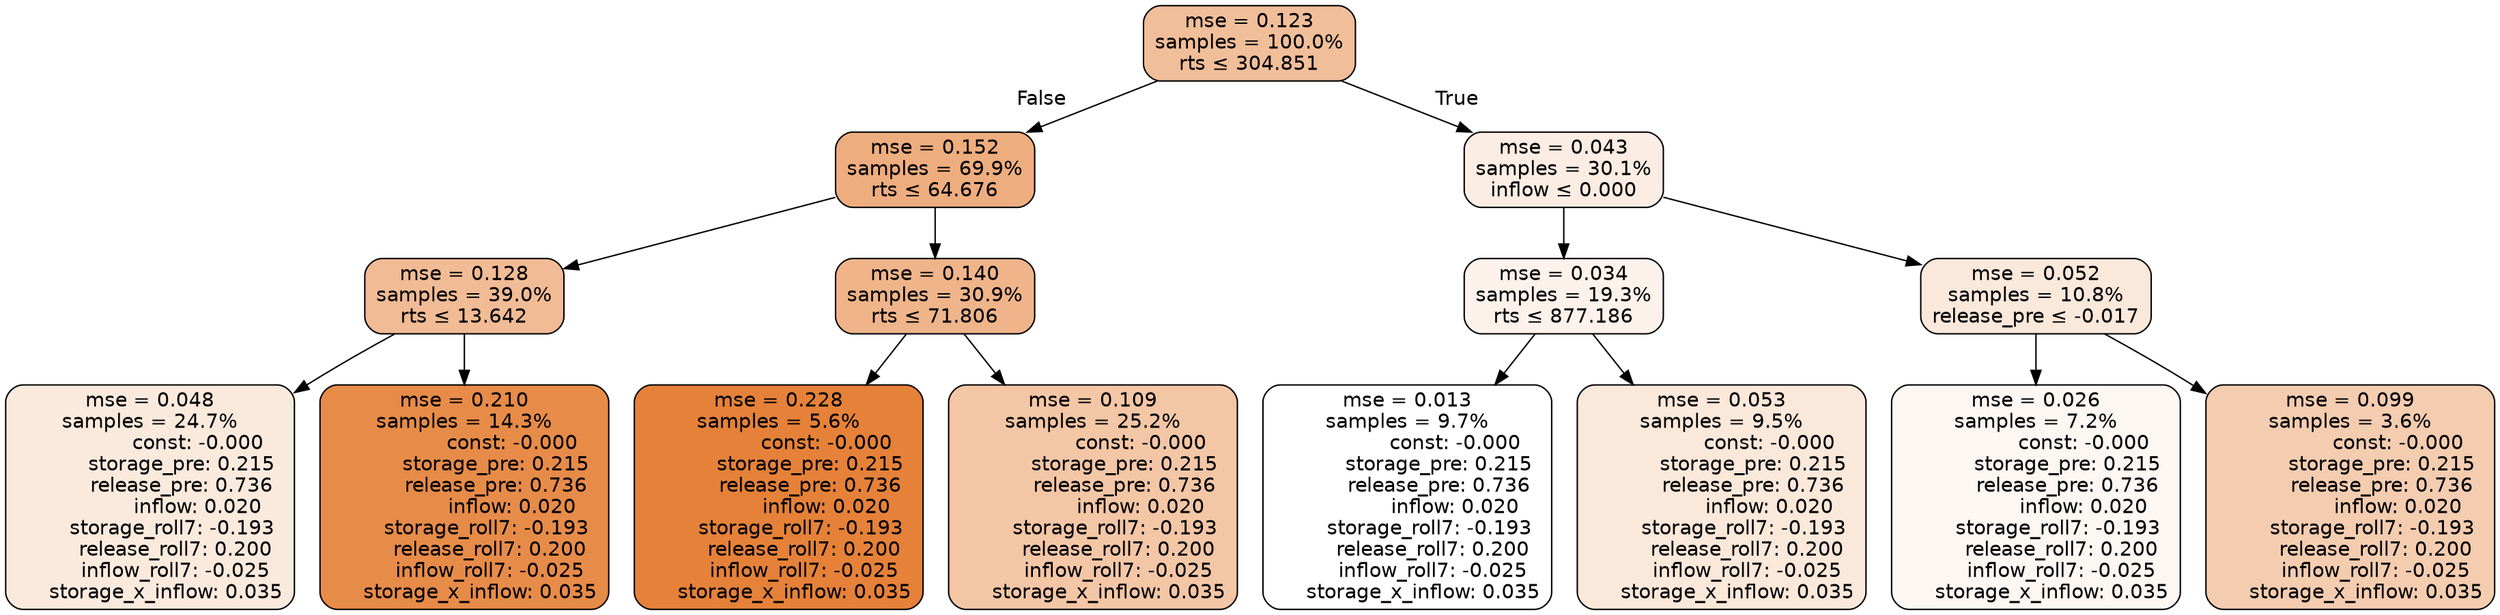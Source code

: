 digraph tree {
node [shape=rectangle, style="filled, rounded", color="black", fontname=helvetica] ;
edge [fontname=helvetica] ;
	"0" [label="mse = 0.123
samples = 100.0%
rts &le; 304.851", fillcolor="#f1be9a"]
	"1" [label="mse = 0.152
samples = 69.9%
rts &le; 64.676", fillcolor="#eead7f"]
	"2" [label="mse = 0.128
samples = 39.0%
rts &le; 13.642", fillcolor="#f1bb95"]
	"3" [label="mse = 0.048
samples = 24.7%
               const: -0.000
          storage_pre: 0.215
          release_pre: 0.736
               inflow: 0.020
       storage_roll7: -0.193
        release_roll7: 0.200
        inflow_roll7: -0.025
     storage_x_inflow: 0.035", fillcolor="#faeade"]
	"4" [label="mse = 0.210
samples = 14.3%
               const: -0.000
          storage_pre: 0.215
          release_pre: 0.736
               inflow: 0.020
       storage_roll7: -0.193
        release_roll7: 0.200
        inflow_roll7: -0.025
     storage_x_inflow: 0.035", fillcolor="#e78b49"]
	"5" [label="mse = 0.140
samples = 30.9%
rts &le; 71.806", fillcolor="#efb48a"]
	"6" [label="mse = 0.228
samples = 5.6%
               const: -0.000
          storage_pre: 0.215
          release_pre: 0.736
               inflow: 0.020
       storage_roll7: -0.193
        release_roll7: 0.200
        inflow_roll7: -0.025
     storage_x_inflow: 0.035", fillcolor="#e58139"]
	"7" [label="mse = 0.109
samples = 25.2%
               const: -0.000
          storage_pre: 0.215
          release_pre: 0.736
               inflow: 0.020
       storage_roll7: -0.193
        release_roll7: 0.200
        inflow_roll7: -0.025
     storage_x_inflow: 0.035", fillcolor="#f3c6a6"]
	"8" [label="mse = 0.043
samples = 30.1%
inflow &le; 0.000", fillcolor="#fbede3"]
	"9" [label="mse = 0.034
samples = 19.3%
rts &le; 877.186", fillcolor="#fcf2eb"]
	"10" [label="mse = 0.013
samples = 9.7%
               const: -0.000
          storage_pre: 0.215
          release_pre: 0.736
               inflow: 0.020
       storage_roll7: -0.193
        release_roll7: 0.200
        inflow_roll7: -0.025
     storage_x_inflow: 0.035", fillcolor="#ffffff"]
	"11" [label="mse = 0.053
samples = 9.5%
               const: -0.000
          storage_pre: 0.215
          release_pre: 0.736
               inflow: 0.020
       storage_roll7: -0.193
        release_roll7: 0.200
        inflow_roll7: -0.025
     storage_x_inflow: 0.035", fillcolor="#fae8da"]
	"12" [label="mse = 0.052
samples = 10.8%
release_pre &le; -0.017", fillcolor="#fae8db"]
	"13" [label="mse = 0.026
samples = 7.2%
               const: -0.000
          storage_pre: 0.215
          release_pre: 0.736
               inflow: 0.020
       storage_roll7: -0.193
        release_roll7: 0.200
        inflow_roll7: -0.025
     storage_x_inflow: 0.035", fillcolor="#fdf7f3"]
	"14" [label="mse = 0.099
samples = 3.6%
               const: -0.000
          storage_pre: 0.215
          release_pre: 0.736
               inflow: 0.020
       storage_roll7: -0.193
        release_roll7: 0.200
        inflow_roll7: -0.025
     storage_x_inflow: 0.035", fillcolor="#f4ccb0"]

	"0" -> "1" [labeldistance=2.5, labelangle=45, headlabel="False"]
	"1" -> "2"
	"2" -> "3"
	"2" -> "4"
	"1" -> "5"
	"5" -> "6"
	"5" -> "7"
	"0" -> "8" [labeldistance=2.5, labelangle=-45, headlabel="True"]
	"8" -> "9"
	"9" -> "10"
	"9" -> "11"
	"8" -> "12"
	"12" -> "13"
	"12" -> "14"
}